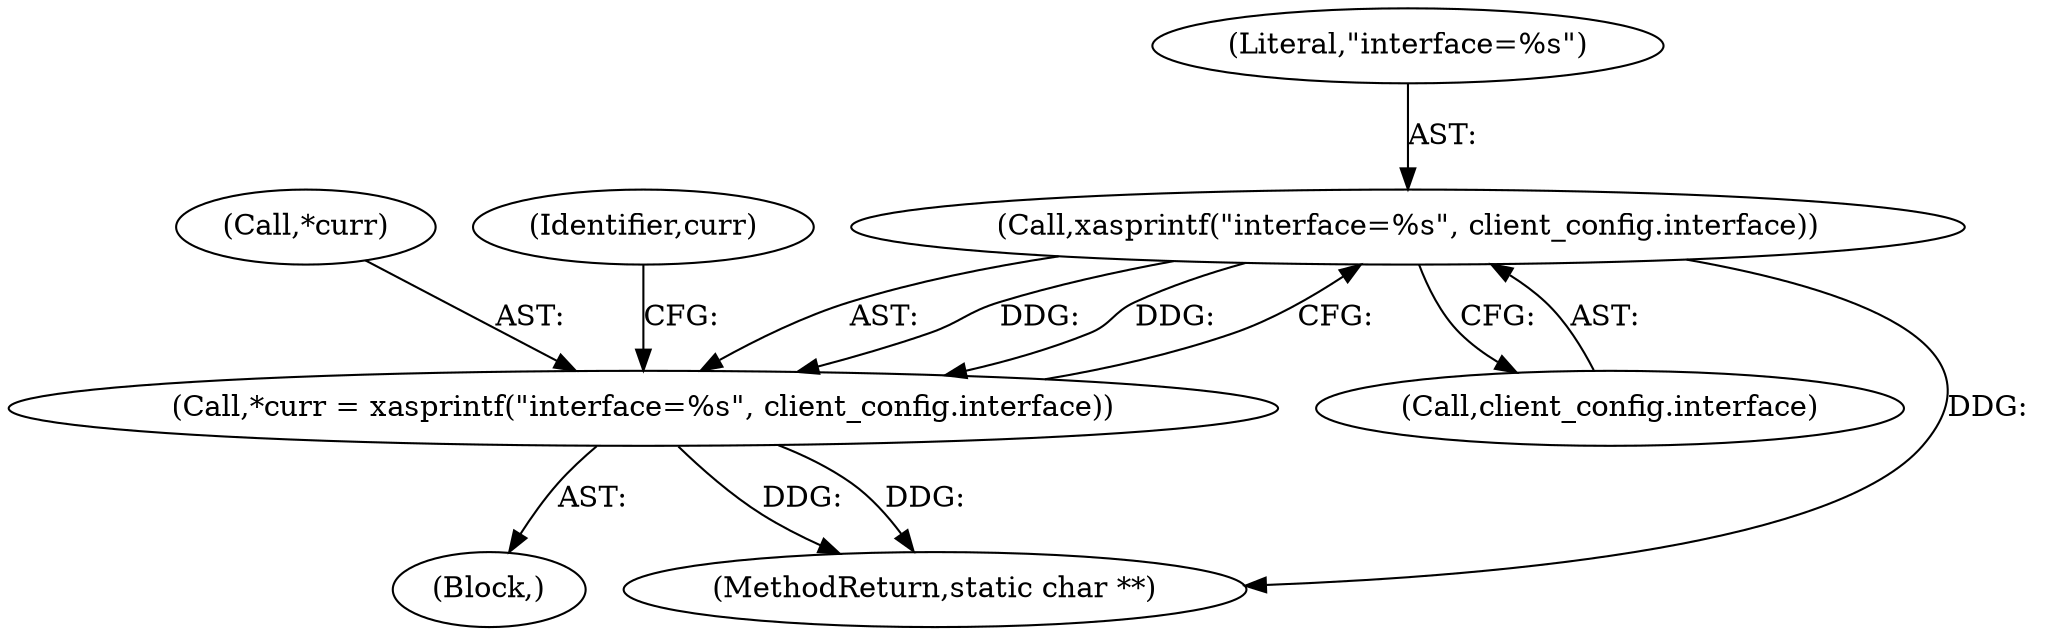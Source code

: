 digraph "0_busybox_74d9f1ba37010face4bd1449df4d60dd84450b06_0@API" {
"1000194" [label="(Call,xasprintf(\"interface=%s\", client_config.interface))"];
"1000191" [label="(Call,*curr = xasprintf(\"interface=%s\", client_config.interface))"];
"1000194" [label="(Call,xasprintf(\"interface=%s\", client_config.interface))"];
"1000191" [label="(Call,*curr = xasprintf(\"interface=%s\", client_config.interface))"];
"1000192" [label="(Call,*curr)"];
"1000117" [label="(Block,)"];
"1000195" [label="(Literal,\"interface=%s\")"];
"1000196" [label="(Call,client_config.interface)"];
"1000479" [label="(MethodReturn,static char **)"];
"1000202" [label="(Identifier,curr)"];
"1000194" -> "1000191"  [label="AST: "];
"1000194" -> "1000196"  [label="CFG: "];
"1000195" -> "1000194"  [label="AST: "];
"1000196" -> "1000194"  [label="AST: "];
"1000191" -> "1000194"  [label="CFG: "];
"1000194" -> "1000479"  [label="DDG: "];
"1000194" -> "1000191"  [label="DDG: "];
"1000194" -> "1000191"  [label="DDG: "];
"1000191" -> "1000117"  [label="AST: "];
"1000192" -> "1000191"  [label="AST: "];
"1000202" -> "1000191"  [label="CFG: "];
"1000191" -> "1000479"  [label="DDG: "];
"1000191" -> "1000479"  [label="DDG: "];
}
